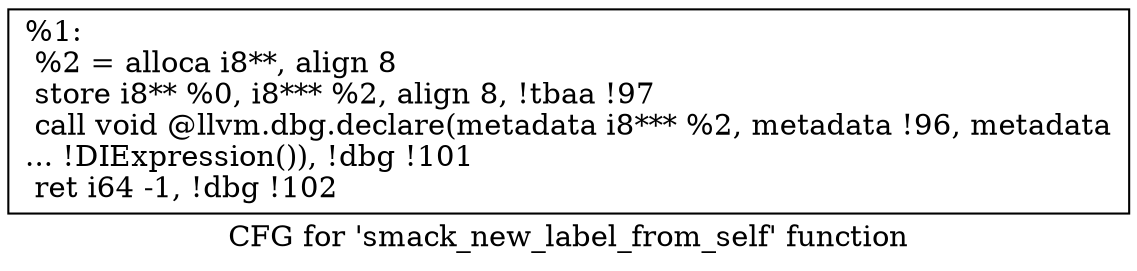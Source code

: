 digraph "CFG for 'smack_new_label_from_self' function" {
	label="CFG for 'smack_new_label_from_self' function";

	Node0xabd900 [shape=record,label="{%1:\l  %2 = alloca i8**, align 8\l  store i8** %0, i8*** %2, align 8, !tbaa !97\l  call void @llvm.dbg.declare(metadata i8*** %2, metadata !96, metadata\l... !DIExpression()), !dbg !101\l  ret i64 -1, !dbg !102\l}"];
}
